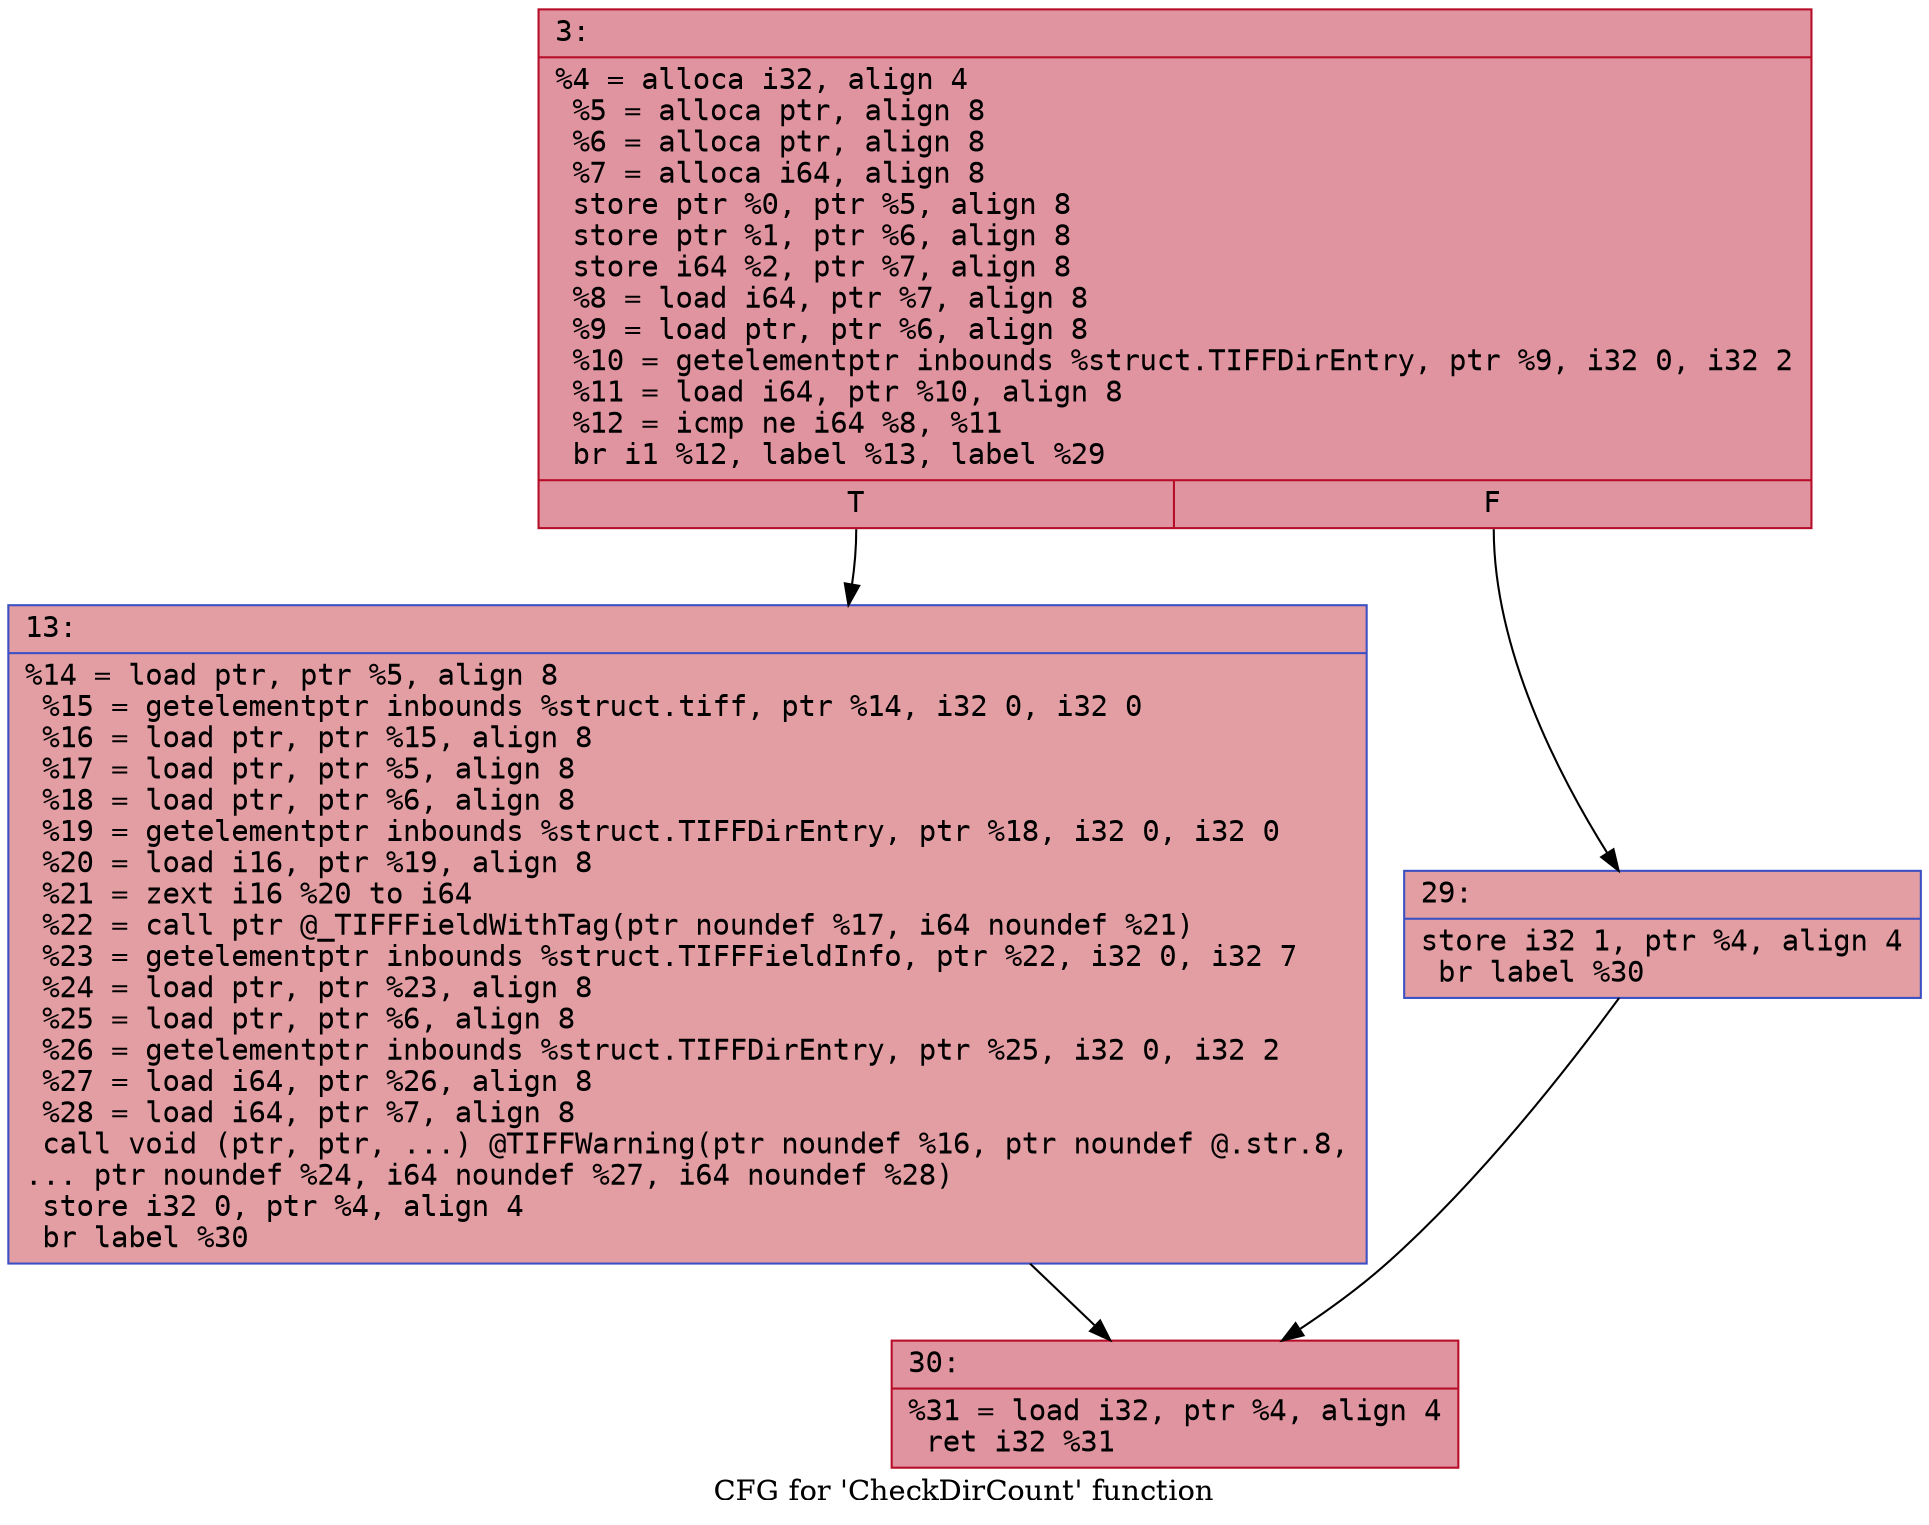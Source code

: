 digraph "CFG for 'CheckDirCount' function" {
	label="CFG for 'CheckDirCount' function";

	Node0x600003047930 [shape=record,color="#b70d28ff", style=filled, fillcolor="#b70d2870" fontname="Courier",label="{3:\l|  %4 = alloca i32, align 4\l  %5 = alloca ptr, align 8\l  %6 = alloca ptr, align 8\l  %7 = alloca i64, align 8\l  store ptr %0, ptr %5, align 8\l  store ptr %1, ptr %6, align 8\l  store i64 %2, ptr %7, align 8\l  %8 = load i64, ptr %7, align 8\l  %9 = load ptr, ptr %6, align 8\l  %10 = getelementptr inbounds %struct.TIFFDirEntry, ptr %9, i32 0, i32 2\l  %11 = load i64, ptr %10, align 8\l  %12 = icmp ne i64 %8, %11\l  br i1 %12, label %13, label %29\l|{<s0>T|<s1>F}}"];
	Node0x600003047930:s0 -> Node0x600003047980[tooltip="3 -> 13\nProbability 50.00%" ];
	Node0x600003047930:s1 -> Node0x6000030479d0[tooltip="3 -> 29\nProbability 50.00%" ];
	Node0x600003047980 [shape=record,color="#3d50c3ff", style=filled, fillcolor="#be242e70" fontname="Courier",label="{13:\l|  %14 = load ptr, ptr %5, align 8\l  %15 = getelementptr inbounds %struct.tiff, ptr %14, i32 0, i32 0\l  %16 = load ptr, ptr %15, align 8\l  %17 = load ptr, ptr %5, align 8\l  %18 = load ptr, ptr %6, align 8\l  %19 = getelementptr inbounds %struct.TIFFDirEntry, ptr %18, i32 0, i32 0\l  %20 = load i16, ptr %19, align 8\l  %21 = zext i16 %20 to i64\l  %22 = call ptr @_TIFFFieldWithTag(ptr noundef %17, i64 noundef %21)\l  %23 = getelementptr inbounds %struct.TIFFFieldInfo, ptr %22, i32 0, i32 7\l  %24 = load ptr, ptr %23, align 8\l  %25 = load ptr, ptr %6, align 8\l  %26 = getelementptr inbounds %struct.TIFFDirEntry, ptr %25, i32 0, i32 2\l  %27 = load i64, ptr %26, align 8\l  %28 = load i64, ptr %7, align 8\l  call void (ptr, ptr, ...) @TIFFWarning(ptr noundef %16, ptr noundef @.str.8,\l... ptr noundef %24, i64 noundef %27, i64 noundef %28)\l  store i32 0, ptr %4, align 4\l  br label %30\l}"];
	Node0x600003047980 -> Node0x600003047a20[tooltip="13 -> 30\nProbability 100.00%" ];
	Node0x6000030479d0 [shape=record,color="#3d50c3ff", style=filled, fillcolor="#be242e70" fontname="Courier",label="{29:\l|  store i32 1, ptr %4, align 4\l  br label %30\l}"];
	Node0x6000030479d0 -> Node0x600003047a20[tooltip="29 -> 30\nProbability 100.00%" ];
	Node0x600003047a20 [shape=record,color="#b70d28ff", style=filled, fillcolor="#b70d2870" fontname="Courier",label="{30:\l|  %31 = load i32, ptr %4, align 4\l  ret i32 %31\l}"];
}
